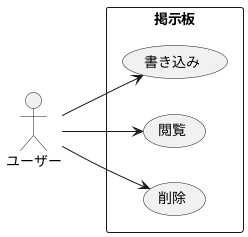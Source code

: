 @startuml
left to right direction
actor ユーザー
rectangle 掲示板{
	ユーザー --> (書き込み)
	ユーザー --> (閲覧)
	ユーザー --> (削除)
}
@enduml